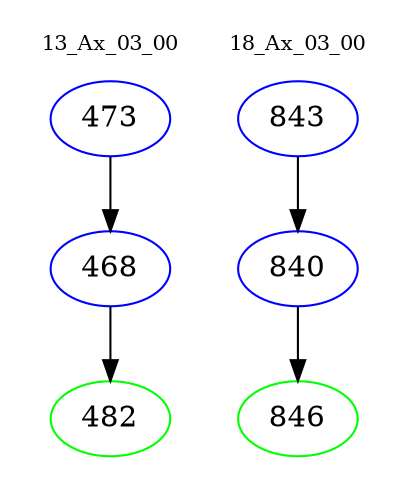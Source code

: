 digraph{
subgraph cluster_0 {
color = white
label = "13_Ax_03_00";
fontsize=10;
T0_473 [label="473", color="blue"]
T0_473 -> T0_468 [color="black"]
T0_468 [label="468", color="blue"]
T0_468 -> T0_482 [color="black"]
T0_482 [label="482", color="green"]
}
subgraph cluster_1 {
color = white
label = "18_Ax_03_00";
fontsize=10;
T1_843 [label="843", color="blue"]
T1_843 -> T1_840 [color="black"]
T1_840 [label="840", color="blue"]
T1_840 -> T1_846 [color="black"]
T1_846 [label="846", color="green"]
}
}
